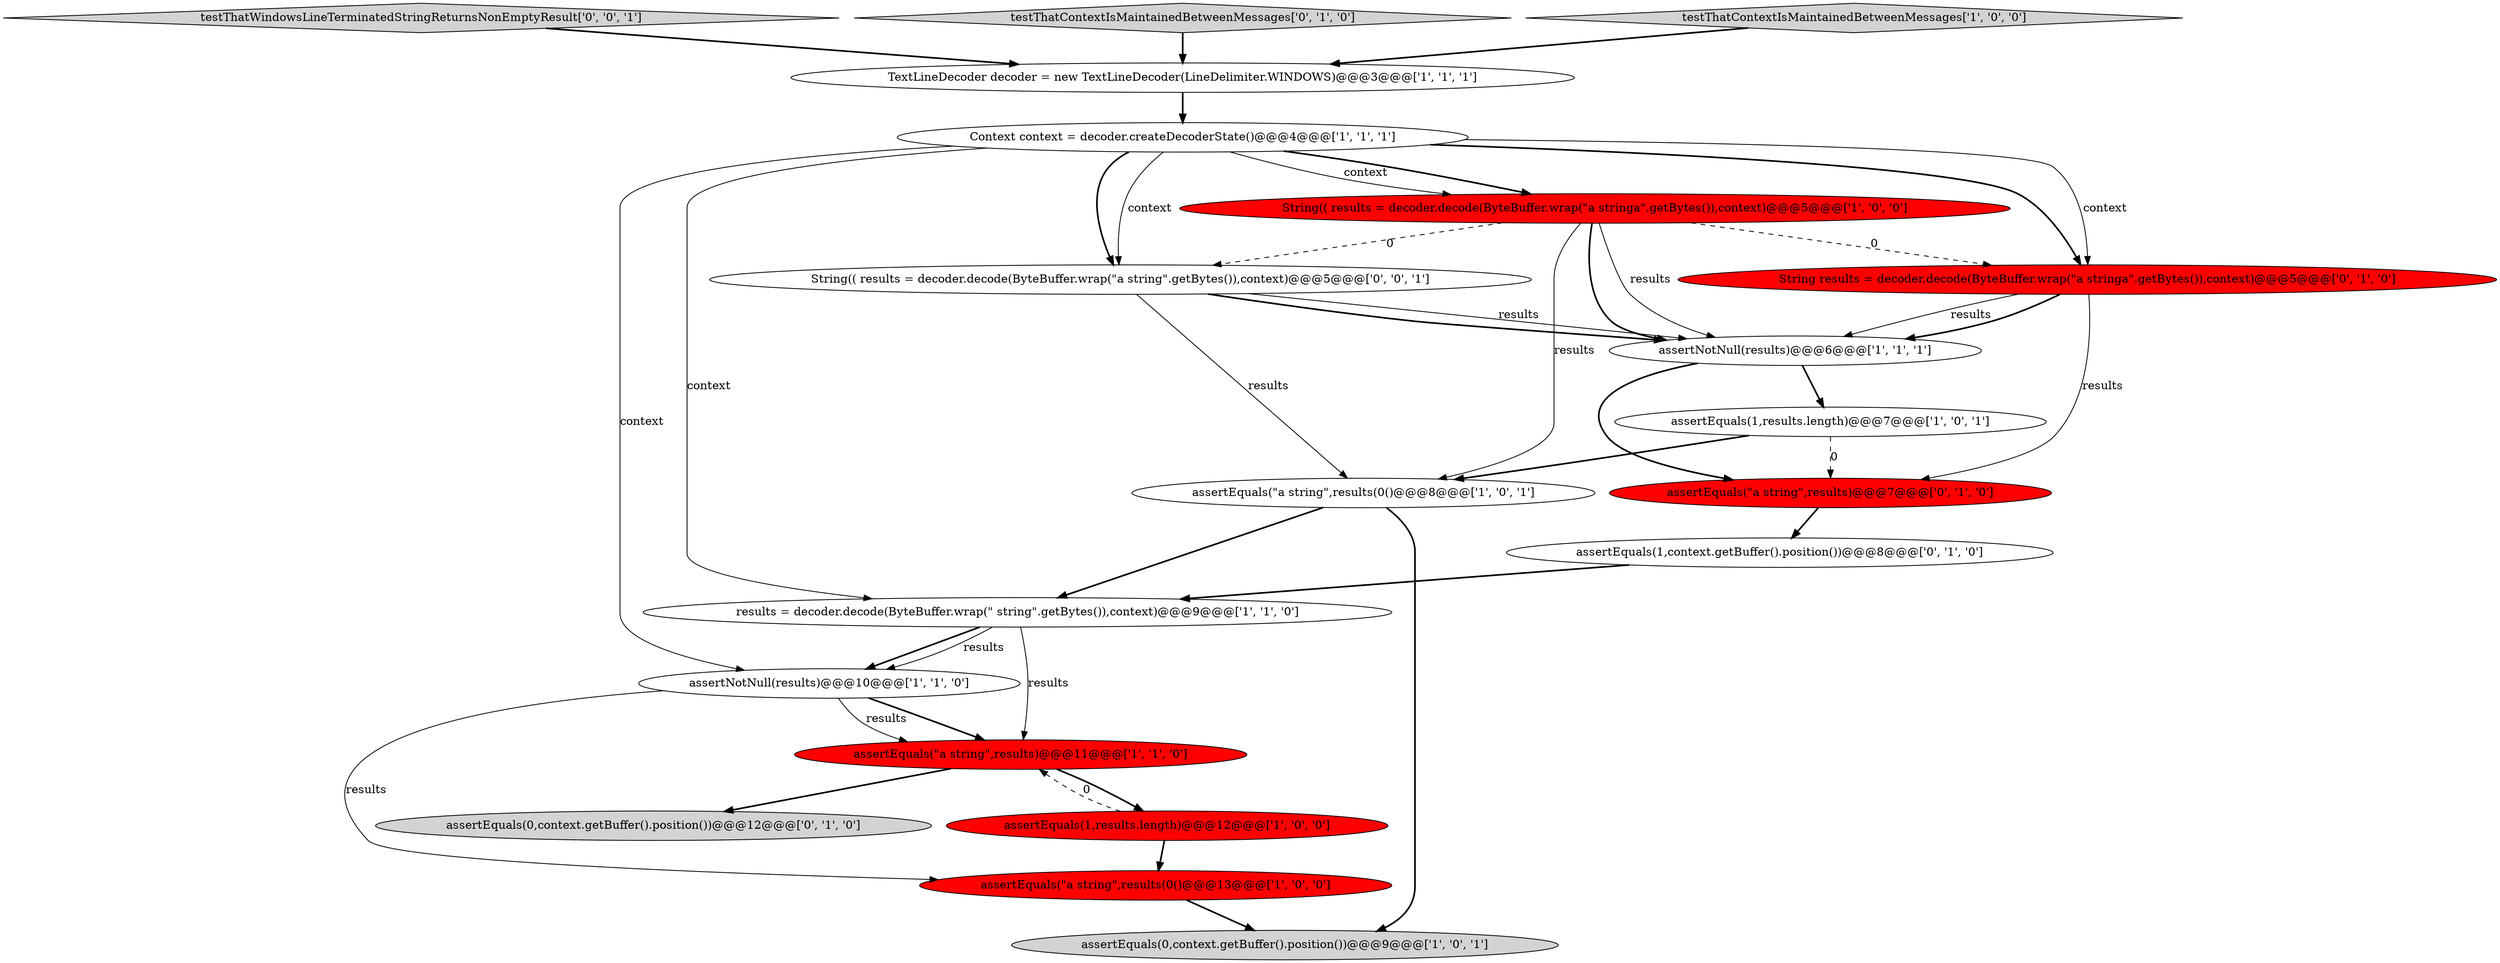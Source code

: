 digraph {
16 [style = filled, label = "String results = decoder.decode(ByteBuffer.wrap(\"a stringa\".getBytes()),context)@@@5@@@['0', '1', '0']", fillcolor = red, shape = ellipse image = "AAA1AAABBB2BBB"];
5 [style = filled, label = "assertNotNull(results)@@@10@@@['1', '1', '0']", fillcolor = white, shape = ellipse image = "AAA0AAABBB1BBB"];
18 [style = filled, label = "testThatWindowsLineTerminatedStringReturnsNonEmptyResult['0', '0', '1']", fillcolor = lightgray, shape = diamond image = "AAA0AAABBB3BBB"];
8 [style = filled, label = "assertEquals(1,results.length)@@@7@@@['1', '0', '1']", fillcolor = white, shape = ellipse image = "AAA0AAABBB1BBB"];
13 [style = filled, label = "testThatContextIsMaintainedBetweenMessages['0', '1', '0']", fillcolor = lightgray, shape = diamond image = "AAA0AAABBB2BBB"];
1 [style = filled, label = "TextLineDecoder decoder = new TextLineDecoder(LineDelimiter.WINDOWS)@@@3@@@['1', '1', '1']", fillcolor = white, shape = ellipse image = "AAA0AAABBB1BBB"];
19 [style = filled, label = "String(( results = decoder.decode(ByteBuffer.wrap(\"a string\".getBytes()),context)@@@5@@@['0', '0', '1']", fillcolor = white, shape = ellipse image = "AAA0AAABBB3BBB"];
15 [style = filled, label = "assertEquals(1,context.getBuffer().position())@@@8@@@['0', '1', '0']", fillcolor = white, shape = ellipse image = "AAA0AAABBB2BBB"];
12 [style = filled, label = "assertEquals(1,results.length)@@@12@@@['1', '0', '0']", fillcolor = red, shape = ellipse image = "AAA1AAABBB1BBB"];
3 [style = filled, label = "assertEquals(\"a string\",results)@@@11@@@['1', '1', '0']", fillcolor = red, shape = ellipse image = "AAA1AAABBB1BBB"];
7 [style = filled, label = "assertEquals(\"a string\",results(0()@@@8@@@['1', '0', '1']", fillcolor = white, shape = ellipse image = "AAA0AAABBB1BBB"];
10 [style = filled, label = "assertNotNull(results)@@@6@@@['1', '1', '1']", fillcolor = white, shape = ellipse image = "AAA0AAABBB1BBB"];
14 [style = filled, label = "assertEquals(0,context.getBuffer().position())@@@12@@@['0', '1', '0']", fillcolor = lightgray, shape = ellipse image = "AAA0AAABBB2BBB"];
9 [style = filled, label = "results = decoder.decode(ByteBuffer.wrap(\" string\".getBytes()),context)@@@9@@@['1', '1', '0']", fillcolor = white, shape = ellipse image = "AAA0AAABBB1BBB"];
6 [style = filled, label = "testThatContextIsMaintainedBetweenMessages['1', '0', '0']", fillcolor = lightgray, shape = diamond image = "AAA0AAABBB1BBB"];
2 [style = filled, label = "Context context = decoder.createDecoderState()@@@4@@@['1', '1', '1']", fillcolor = white, shape = ellipse image = "AAA0AAABBB1BBB"];
4 [style = filled, label = "assertEquals(\"a string\",results(0()@@@13@@@['1', '0', '0']", fillcolor = red, shape = ellipse image = "AAA1AAABBB1BBB"];
17 [style = filled, label = "assertEquals(\"a string\",results)@@@7@@@['0', '1', '0']", fillcolor = red, shape = ellipse image = "AAA1AAABBB2BBB"];
11 [style = filled, label = "String(( results = decoder.decode(ByteBuffer.wrap(\"a stringa\".getBytes()),context)@@@5@@@['1', '0', '0']", fillcolor = red, shape = ellipse image = "AAA1AAABBB1BBB"];
0 [style = filled, label = "assertEquals(0,context.getBuffer().position())@@@9@@@['1', '0', '1']", fillcolor = lightgray, shape = ellipse image = "AAA0AAABBB1BBB"];
5->3 [style = bold, label=""];
19->10 [style = solid, label="results"];
12->3 [style = dashed, label="0"];
2->19 [style = bold, label=""];
16->10 [style = solid, label="results"];
2->5 [style = solid, label="context"];
5->4 [style = solid, label="results"];
16->10 [style = bold, label=""];
11->16 [style = dashed, label="0"];
3->14 [style = bold, label=""];
2->19 [style = solid, label="context"];
19->10 [style = bold, label=""];
10->17 [style = bold, label=""];
7->0 [style = bold, label=""];
2->11 [style = solid, label="context"];
3->12 [style = bold, label=""];
13->1 [style = bold, label=""];
2->16 [style = solid, label="context"];
8->7 [style = bold, label=""];
4->0 [style = bold, label=""];
7->9 [style = bold, label=""];
6->1 [style = bold, label=""];
10->8 [style = bold, label=""];
12->4 [style = bold, label=""];
18->1 [style = bold, label=""];
11->19 [style = dashed, label="0"];
11->10 [style = bold, label=""];
15->9 [style = bold, label=""];
9->3 [style = solid, label="results"];
17->15 [style = bold, label=""];
19->7 [style = solid, label="results"];
9->5 [style = bold, label=""];
9->5 [style = solid, label="results"];
8->17 [style = dashed, label="0"];
1->2 [style = bold, label=""];
5->3 [style = solid, label="results"];
11->7 [style = solid, label="results"];
2->11 [style = bold, label=""];
2->9 [style = solid, label="context"];
16->17 [style = solid, label="results"];
11->10 [style = solid, label="results"];
2->16 [style = bold, label=""];
}

